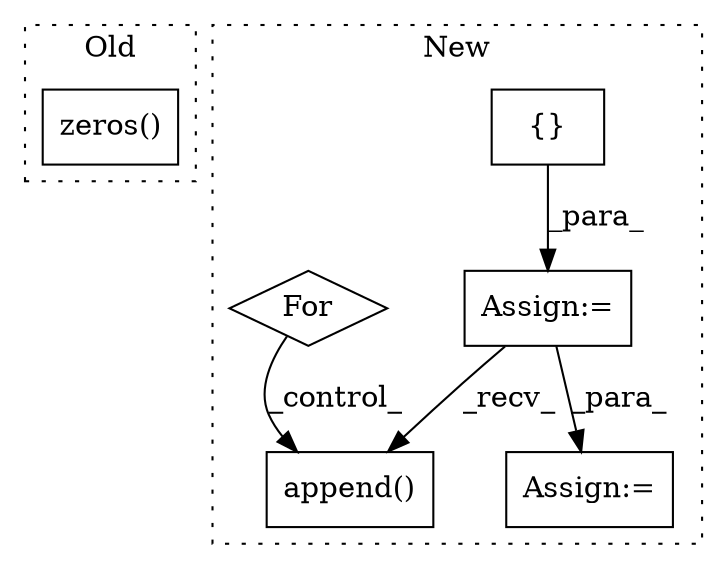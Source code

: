 digraph G {
subgraph cluster0 {
1 [label="zeros()" a="75" s="1175,1191" l="12,58" shape="box"];
label = "Old";
style="dotted";
}
subgraph cluster1 {
2 [label="append()" a="75" s="795,836" l="19,1" shape="box"];
3 [label="{}" a="59" s="600,600" l="2,1" shape="box"];
4 [label="Assign:=" a="68" s="597" l="3" shape="box"];
5 [label="Assign:=" a="68" s="857" l="3" shape="box"];
6 [label="For" a="107" s="631,660" l="4,14" shape="diamond"];
label = "New";
style="dotted";
}
3 -> 4 [label="_para_"];
4 -> 2 [label="_recv_"];
4 -> 5 [label="_para_"];
6 -> 2 [label="_control_"];
}